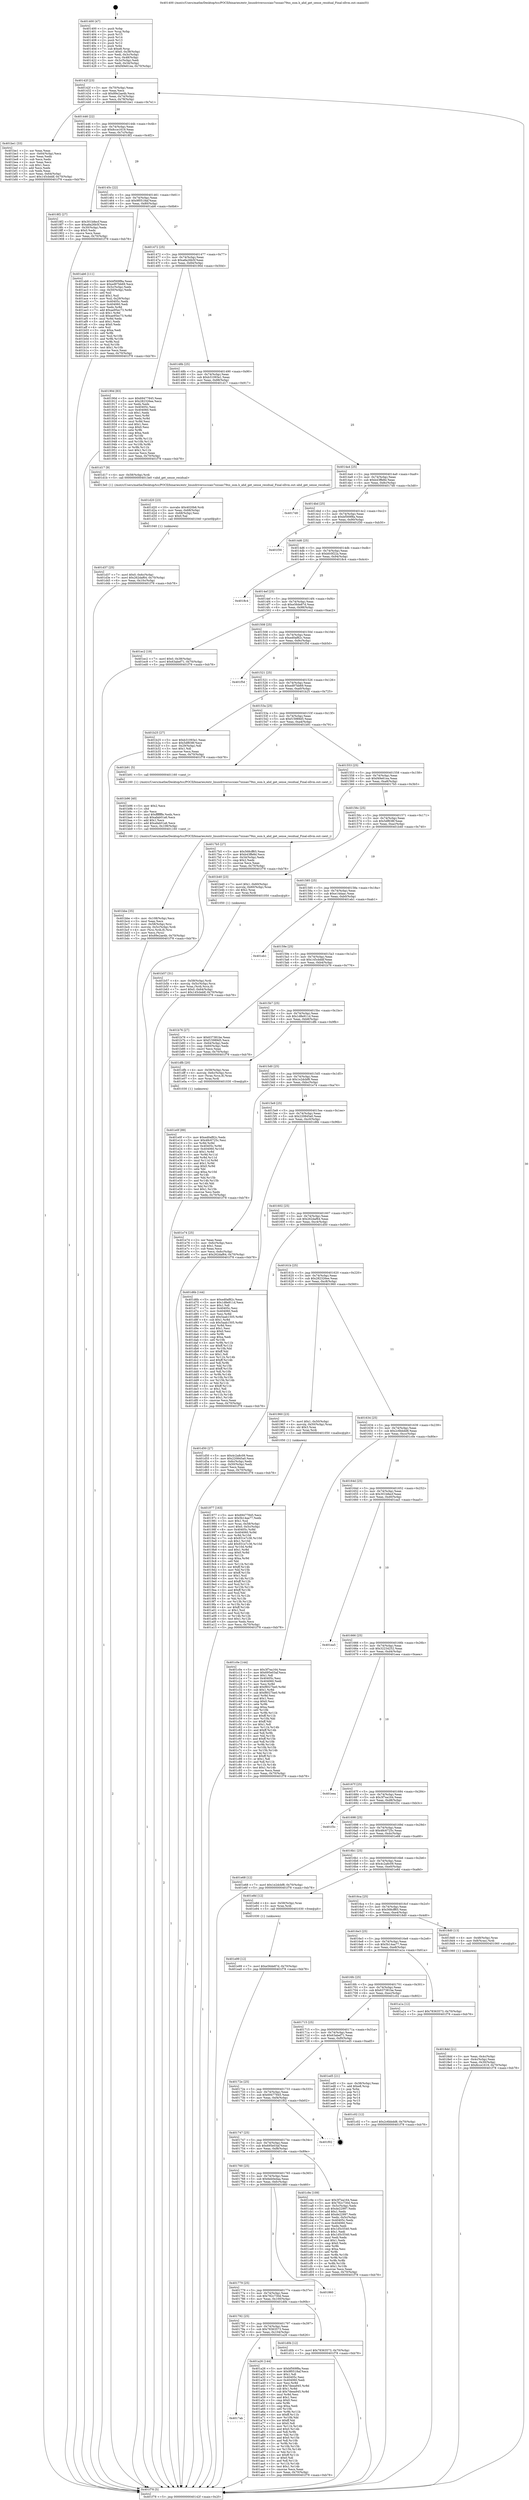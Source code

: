 digraph "0x401400" {
  label = "0x401400 (/mnt/c/Users/mathe/Desktop/tcc/POCII/binaries/extr_linuxdriversscsiaic7xxxaic79xx_osm.h_ahd_get_sense_residual_Final-ollvm.out::main(0))"
  labelloc = "t"
  node[shape=record]

  Entry [label="",width=0.3,height=0.3,shape=circle,fillcolor=black,style=filled]
  "0x40142f" [label="{
     0x40142f [23]\l
     | [instrs]\l
     &nbsp;&nbsp;0x40142f \<+3\>: mov -0x70(%rbp),%eax\l
     &nbsp;&nbsp;0x401432 \<+2\>: mov %eax,%ecx\l
     &nbsp;&nbsp;0x401434 \<+6\>: sub $0x89e2ae4b,%ecx\l
     &nbsp;&nbsp;0x40143a \<+3\>: mov %eax,-0x74(%rbp)\l
     &nbsp;&nbsp;0x40143d \<+3\>: mov %ecx,-0x78(%rbp)\l
     &nbsp;&nbsp;0x401440 \<+6\>: je 0000000000401be1 \<main+0x7e1\>\l
  }"]
  "0x401be1" [label="{
     0x401be1 [33]\l
     | [instrs]\l
     &nbsp;&nbsp;0x401be1 \<+2\>: xor %eax,%eax\l
     &nbsp;&nbsp;0x401be3 \<+3\>: mov -0x64(%rbp),%ecx\l
     &nbsp;&nbsp;0x401be6 \<+2\>: mov %eax,%edx\l
     &nbsp;&nbsp;0x401be8 \<+2\>: sub %ecx,%edx\l
     &nbsp;&nbsp;0x401bea \<+2\>: mov %eax,%ecx\l
     &nbsp;&nbsp;0x401bec \<+3\>: sub $0x1,%ecx\l
     &nbsp;&nbsp;0x401bef \<+2\>: add %ecx,%edx\l
     &nbsp;&nbsp;0x401bf1 \<+2\>: sub %edx,%eax\l
     &nbsp;&nbsp;0x401bf3 \<+3\>: mov %eax,-0x64(%rbp)\l
     &nbsp;&nbsp;0x401bf6 \<+7\>: movl $0x145cbddf,-0x70(%rbp)\l
     &nbsp;&nbsp;0x401bfd \<+5\>: jmp 0000000000401f78 \<main+0xb78\>\l
  }"]
  "0x401446" [label="{
     0x401446 [22]\l
     | [instrs]\l
     &nbsp;&nbsp;0x401446 \<+5\>: jmp 000000000040144b \<main+0x4b\>\l
     &nbsp;&nbsp;0x40144b \<+3\>: mov -0x74(%rbp),%eax\l
     &nbsp;&nbsp;0x40144e \<+5\>: sub $0x8cce1619,%eax\l
     &nbsp;&nbsp;0x401453 \<+3\>: mov %eax,-0x7c(%rbp)\l
     &nbsp;&nbsp;0x401456 \<+6\>: je 00000000004018f2 \<main+0x4f2\>\l
  }"]
  Exit [label="",width=0.3,height=0.3,shape=circle,fillcolor=black,style=filled,peripheries=2]
  "0x4018f2" [label="{
     0x4018f2 [27]\l
     | [instrs]\l
     &nbsp;&nbsp;0x4018f2 \<+5\>: mov $0x301b8ecf,%eax\l
     &nbsp;&nbsp;0x4018f7 \<+5\>: mov $0xa8a26b5f,%ecx\l
     &nbsp;&nbsp;0x4018fc \<+3\>: mov -0x30(%rbp),%edx\l
     &nbsp;&nbsp;0x4018ff \<+3\>: cmp $0x0,%edx\l
     &nbsp;&nbsp;0x401902 \<+3\>: cmove %ecx,%eax\l
     &nbsp;&nbsp;0x401905 \<+3\>: mov %eax,-0x70(%rbp)\l
     &nbsp;&nbsp;0x401908 \<+5\>: jmp 0000000000401f78 \<main+0xb78\>\l
  }"]
  "0x40145c" [label="{
     0x40145c [22]\l
     | [instrs]\l
     &nbsp;&nbsp;0x40145c \<+5\>: jmp 0000000000401461 \<main+0x61\>\l
     &nbsp;&nbsp;0x401461 \<+3\>: mov -0x74(%rbp),%eax\l
     &nbsp;&nbsp;0x401464 \<+5\>: sub $0x9f0518af,%eax\l
     &nbsp;&nbsp;0x401469 \<+3\>: mov %eax,-0x80(%rbp)\l
     &nbsp;&nbsp;0x40146c \<+6\>: je 0000000000401ab6 \<main+0x6b6\>\l
  }"]
  "0x401e99" [label="{
     0x401e99 [12]\l
     | [instrs]\l
     &nbsp;&nbsp;0x401e99 \<+7\>: movl $0xe56de87d,-0x70(%rbp)\l
     &nbsp;&nbsp;0x401ea0 \<+5\>: jmp 0000000000401f78 \<main+0xb78\>\l
  }"]
  "0x401ab6" [label="{
     0x401ab6 [111]\l
     | [instrs]\l
     &nbsp;&nbsp;0x401ab6 \<+5\>: mov $0xbf569f8a,%eax\l
     &nbsp;&nbsp;0x401abb \<+5\>: mov $0xed97bb69,%ecx\l
     &nbsp;&nbsp;0x401ac0 \<+3\>: mov -0x5c(%rbp),%edx\l
     &nbsp;&nbsp;0x401ac3 \<+3\>: cmp -0x50(%rbp),%edx\l
     &nbsp;&nbsp;0x401ac6 \<+4\>: setl %sil\l
     &nbsp;&nbsp;0x401aca \<+4\>: and $0x1,%sil\l
     &nbsp;&nbsp;0x401ace \<+4\>: mov %sil,-0x29(%rbp)\l
     &nbsp;&nbsp;0x401ad2 \<+7\>: mov 0x40405c,%edx\l
     &nbsp;&nbsp;0x401ad9 \<+7\>: mov 0x404060,%edi\l
     &nbsp;&nbsp;0x401ae0 \<+3\>: mov %edx,%r8d\l
     &nbsp;&nbsp;0x401ae3 \<+7\>: add $0xae95ec73,%r8d\l
     &nbsp;&nbsp;0x401aea \<+4\>: sub $0x1,%r8d\l
     &nbsp;&nbsp;0x401aee \<+7\>: sub $0xae95ec73,%r8d\l
     &nbsp;&nbsp;0x401af5 \<+4\>: imul %r8d,%edx\l
     &nbsp;&nbsp;0x401af9 \<+3\>: and $0x1,%edx\l
     &nbsp;&nbsp;0x401afc \<+3\>: cmp $0x0,%edx\l
     &nbsp;&nbsp;0x401aff \<+4\>: sete %sil\l
     &nbsp;&nbsp;0x401b03 \<+3\>: cmp $0xa,%edi\l
     &nbsp;&nbsp;0x401b06 \<+4\>: setl %r9b\l
     &nbsp;&nbsp;0x401b0a \<+3\>: mov %sil,%r10b\l
     &nbsp;&nbsp;0x401b0d \<+3\>: and %r9b,%r10b\l
     &nbsp;&nbsp;0x401b10 \<+3\>: xor %r9b,%sil\l
     &nbsp;&nbsp;0x401b13 \<+3\>: or %sil,%r10b\l
     &nbsp;&nbsp;0x401b16 \<+4\>: test $0x1,%r10b\l
     &nbsp;&nbsp;0x401b1a \<+3\>: cmovne %ecx,%eax\l
     &nbsp;&nbsp;0x401b1d \<+3\>: mov %eax,-0x70(%rbp)\l
     &nbsp;&nbsp;0x401b20 \<+5\>: jmp 0000000000401f78 \<main+0xb78\>\l
  }"]
  "0x401472" [label="{
     0x401472 [25]\l
     | [instrs]\l
     &nbsp;&nbsp;0x401472 \<+5\>: jmp 0000000000401477 \<main+0x77\>\l
     &nbsp;&nbsp;0x401477 \<+3\>: mov -0x74(%rbp),%eax\l
     &nbsp;&nbsp;0x40147a \<+5\>: sub $0xa8a26b5f,%eax\l
     &nbsp;&nbsp;0x40147f \<+6\>: mov %eax,-0x84(%rbp)\l
     &nbsp;&nbsp;0x401485 \<+6\>: je 000000000040190d \<main+0x50d\>\l
  }"]
  "0x401e0f" [label="{
     0x401e0f [89]\l
     | [instrs]\l
     &nbsp;&nbsp;0x401e0f \<+5\>: mov $0xed0af82c,%edx\l
     &nbsp;&nbsp;0x401e14 \<+5\>: mov $0x48c6725c,%esi\l
     &nbsp;&nbsp;0x401e19 \<+3\>: xor %r8d,%r8d\l
     &nbsp;&nbsp;0x401e1c \<+8\>: mov 0x40405c,%r9d\l
     &nbsp;&nbsp;0x401e24 \<+8\>: mov 0x404060,%r10d\l
     &nbsp;&nbsp;0x401e2c \<+4\>: sub $0x1,%r8d\l
     &nbsp;&nbsp;0x401e30 \<+3\>: mov %r9d,%r11d\l
     &nbsp;&nbsp;0x401e33 \<+3\>: add %r8d,%r11d\l
     &nbsp;&nbsp;0x401e36 \<+4\>: imul %r11d,%r9d\l
     &nbsp;&nbsp;0x401e3a \<+4\>: and $0x1,%r9d\l
     &nbsp;&nbsp;0x401e3e \<+4\>: cmp $0x0,%r9d\l
     &nbsp;&nbsp;0x401e42 \<+3\>: sete %bl\l
     &nbsp;&nbsp;0x401e45 \<+4\>: cmp $0xa,%r10d\l
     &nbsp;&nbsp;0x401e49 \<+4\>: setl %r14b\l
     &nbsp;&nbsp;0x401e4d \<+3\>: mov %bl,%r15b\l
     &nbsp;&nbsp;0x401e50 \<+3\>: and %r14b,%r15b\l
     &nbsp;&nbsp;0x401e53 \<+3\>: xor %r14b,%bl\l
     &nbsp;&nbsp;0x401e56 \<+3\>: or %bl,%r15b\l
     &nbsp;&nbsp;0x401e59 \<+4\>: test $0x1,%r15b\l
     &nbsp;&nbsp;0x401e5d \<+3\>: cmovne %esi,%edx\l
     &nbsp;&nbsp;0x401e60 \<+3\>: mov %edx,-0x70(%rbp)\l
     &nbsp;&nbsp;0x401e63 \<+5\>: jmp 0000000000401f78 \<main+0xb78\>\l
  }"]
  "0x40190d" [label="{
     0x40190d [83]\l
     | [instrs]\l
     &nbsp;&nbsp;0x40190d \<+5\>: mov $0x69477845,%eax\l
     &nbsp;&nbsp;0x401912 \<+5\>: mov $0x282326ee,%ecx\l
     &nbsp;&nbsp;0x401917 \<+2\>: xor %edx,%edx\l
     &nbsp;&nbsp;0x401919 \<+7\>: mov 0x40405c,%esi\l
     &nbsp;&nbsp;0x401920 \<+7\>: mov 0x404060,%edi\l
     &nbsp;&nbsp;0x401927 \<+3\>: sub $0x1,%edx\l
     &nbsp;&nbsp;0x40192a \<+3\>: mov %esi,%r8d\l
     &nbsp;&nbsp;0x40192d \<+3\>: add %edx,%r8d\l
     &nbsp;&nbsp;0x401930 \<+4\>: imul %r8d,%esi\l
     &nbsp;&nbsp;0x401934 \<+3\>: and $0x1,%esi\l
     &nbsp;&nbsp;0x401937 \<+3\>: cmp $0x0,%esi\l
     &nbsp;&nbsp;0x40193a \<+4\>: sete %r9b\l
     &nbsp;&nbsp;0x40193e \<+3\>: cmp $0xa,%edi\l
     &nbsp;&nbsp;0x401941 \<+4\>: setl %r10b\l
     &nbsp;&nbsp;0x401945 \<+3\>: mov %r9b,%r11b\l
     &nbsp;&nbsp;0x401948 \<+3\>: and %r10b,%r11b\l
     &nbsp;&nbsp;0x40194b \<+3\>: xor %r10b,%r9b\l
     &nbsp;&nbsp;0x40194e \<+3\>: or %r9b,%r11b\l
     &nbsp;&nbsp;0x401951 \<+4\>: test $0x1,%r11b\l
     &nbsp;&nbsp;0x401955 \<+3\>: cmovne %ecx,%eax\l
     &nbsp;&nbsp;0x401958 \<+3\>: mov %eax,-0x70(%rbp)\l
     &nbsp;&nbsp;0x40195b \<+5\>: jmp 0000000000401f78 \<main+0xb78\>\l
  }"]
  "0x40148b" [label="{
     0x40148b [25]\l
     | [instrs]\l
     &nbsp;&nbsp;0x40148b \<+5\>: jmp 0000000000401490 \<main+0x90\>\l
     &nbsp;&nbsp;0x401490 \<+3\>: mov -0x74(%rbp),%eax\l
     &nbsp;&nbsp;0x401493 \<+5\>: sub $0xb31093e1,%eax\l
     &nbsp;&nbsp;0x401498 \<+6\>: mov %eax,-0x88(%rbp)\l
     &nbsp;&nbsp;0x40149e \<+6\>: je 0000000000401d17 \<main+0x917\>\l
  }"]
  "0x401d37" [label="{
     0x401d37 [25]\l
     | [instrs]\l
     &nbsp;&nbsp;0x401d37 \<+7\>: movl $0x0,-0x6c(%rbp)\l
     &nbsp;&nbsp;0x401d3e \<+7\>: movl $0x262daf64,-0x70(%rbp)\l
     &nbsp;&nbsp;0x401d45 \<+6\>: mov %eax,-0x10c(%rbp)\l
     &nbsp;&nbsp;0x401d4b \<+5\>: jmp 0000000000401f78 \<main+0xb78\>\l
  }"]
  "0x401d17" [label="{
     0x401d17 [9]\l
     | [instrs]\l
     &nbsp;&nbsp;0x401d17 \<+4\>: mov -0x58(%rbp),%rdi\l
     &nbsp;&nbsp;0x401d1b \<+5\>: call 00000000004013e0 \<ahd_get_sense_residual\>\l
     | [calls]\l
     &nbsp;&nbsp;0x4013e0 \{1\} (/mnt/c/Users/mathe/Desktop/tcc/POCII/binaries/extr_linuxdriversscsiaic7xxxaic79xx_osm.h_ahd_get_sense_residual_Final-ollvm.out::ahd_get_sense_residual)\l
  }"]
  "0x4014a4" [label="{
     0x4014a4 [25]\l
     | [instrs]\l
     &nbsp;&nbsp;0x4014a4 \<+5\>: jmp 00000000004014a9 \<main+0xa9\>\l
     &nbsp;&nbsp;0x4014a9 \<+3\>: mov -0x74(%rbp),%eax\l
     &nbsp;&nbsp;0x4014ac \<+5\>: sub $0xb43ffe8d,%eax\l
     &nbsp;&nbsp;0x4014b1 \<+6\>: mov %eax,-0x8c(%rbp)\l
     &nbsp;&nbsp;0x4014b7 \<+6\>: je 00000000004017d0 \<main+0x3d0\>\l
  }"]
  "0x401d20" [label="{
     0x401d20 [23]\l
     | [instrs]\l
     &nbsp;&nbsp;0x401d20 \<+10\>: movabs $0x4020b6,%rdi\l
     &nbsp;&nbsp;0x401d2a \<+3\>: mov %eax,-0x68(%rbp)\l
     &nbsp;&nbsp;0x401d2d \<+3\>: mov -0x68(%rbp),%esi\l
     &nbsp;&nbsp;0x401d30 \<+2\>: mov $0x0,%al\l
     &nbsp;&nbsp;0x401d32 \<+5\>: call 0000000000401040 \<printf@plt\>\l
     | [calls]\l
     &nbsp;&nbsp;0x401040 \{1\} (unknown)\l
  }"]
  "0x4017d0" [label="{
     0x4017d0\l
  }", style=dashed]
  "0x4014bd" [label="{
     0x4014bd [25]\l
     | [instrs]\l
     &nbsp;&nbsp;0x4014bd \<+5\>: jmp 00000000004014c2 \<main+0xc2\>\l
     &nbsp;&nbsp;0x4014c2 \<+3\>: mov -0x74(%rbp),%eax\l
     &nbsp;&nbsp;0x4014c5 \<+5\>: sub $0xbf569f8a,%eax\l
     &nbsp;&nbsp;0x4014ca \<+6\>: mov %eax,-0x90(%rbp)\l
     &nbsp;&nbsp;0x4014d0 \<+6\>: je 0000000000401f30 \<main+0xb30\>\l
  }"]
  "0x401bbe" [label="{
     0x401bbe [35]\l
     | [instrs]\l
     &nbsp;&nbsp;0x401bbe \<+6\>: mov -0x108(%rbp),%ecx\l
     &nbsp;&nbsp;0x401bc4 \<+3\>: imul %eax,%ecx\l
     &nbsp;&nbsp;0x401bc7 \<+4\>: mov -0x58(%rbp),%rsi\l
     &nbsp;&nbsp;0x401bcb \<+4\>: movslq -0x5c(%rbp),%rdi\l
     &nbsp;&nbsp;0x401bcf \<+4\>: mov (%rsi,%rdi,8),%rsi\l
     &nbsp;&nbsp;0x401bd3 \<+2\>: mov %ecx,(%rsi)\l
     &nbsp;&nbsp;0x401bd5 \<+7\>: movl $0x89e2ae4b,-0x70(%rbp)\l
     &nbsp;&nbsp;0x401bdc \<+5\>: jmp 0000000000401f78 \<main+0xb78\>\l
  }"]
  "0x401f30" [label="{
     0x401f30\l
  }", style=dashed]
  "0x4014d6" [label="{
     0x4014d6 [25]\l
     | [instrs]\l
     &nbsp;&nbsp;0x4014d6 \<+5\>: jmp 00000000004014db \<main+0xdb\>\l
     &nbsp;&nbsp;0x4014db \<+3\>: mov -0x74(%rbp),%eax\l
     &nbsp;&nbsp;0x4014de \<+5\>: sub $0xbfc0f22a,%eax\l
     &nbsp;&nbsp;0x4014e3 \<+6\>: mov %eax,-0x94(%rbp)\l
     &nbsp;&nbsp;0x4014e9 \<+6\>: je 00000000004018c4 \<main+0x4c4\>\l
  }"]
  "0x401b96" [label="{
     0x401b96 [40]\l
     | [instrs]\l
     &nbsp;&nbsp;0x401b96 \<+5\>: mov $0x2,%ecx\l
     &nbsp;&nbsp;0x401b9b \<+1\>: cltd\l
     &nbsp;&nbsp;0x401b9c \<+2\>: idiv %ecx\l
     &nbsp;&nbsp;0x401b9e \<+6\>: imul $0xfffffffe,%edx,%ecx\l
     &nbsp;&nbsp;0x401ba4 \<+6\>: sub $0xafab01a6,%ecx\l
     &nbsp;&nbsp;0x401baa \<+3\>: add $0x1,%ecx\l
     &nbsp;&nbsp;0x401bad \<+6\>: add $0xafab01a6,%ecx\l
     &nbsp;&nbsp;0x401bb3 \<+6\>: mov %ecx,-0x108(%rbp)\l
     &nbsp;&nbsp;0x401bb9 \<+5\>: call 0000000000401160 \<next_i\>\l
     | [calls]\l
     &nbsp;&nbsp;0x401160 \{1\} (/mnt/c/Users/mathe/Desktop/tcc/POCII/binaries/extr_linuxdriversscsiaic7xxxaic79xx_osm.h_ahd_get_sense_residual_Final-ollvm.out::next_i)\l
  }"]
  "0x4018c4" [label="{
     0x4018c4\l
  }", style=dashed]
  "0x4014ef" [label="{
     0x4014ef [25]\l
     | [instrs]\l
     &nbsp;&nbsp;0x4014ef \<+5\>: jmp 00000000004014f4 \<main+0xf4\>\l
     &nbsp;&nbsp;0x4014f4 \<+3\>: mov -0x74(%rbp),%eax\l
     &nbsp;&nbsp;0x4014f7 \<+5\>: sub $0xe56de87d,%eax\l
     &nbsp;&nbsp;0x4014fc \<+6\>: mov %eax,-0x98(%rbp)\l
     &nbsp;&nbsp;0x401502 \<+6\>: je 0000000000401ec2 \<main+0xac2\>\l
  }"]
  "0x401b57" [label="{
     0x401b57 [31]\l
     | [instrs]\l
     &nbsp;&nbsp;0x401b57 \<+4\>: mov -0x58(%rbp),%rdi\l
     &nbsp;&nbsp;0x401b5b \<+4\>: movslq -0x5c(%rbp),%rcx\l
     &nbsp;&nbsp;0x401b5f \<+4\>: mov %rax,(%rdi,%rcx,8)\l
     &nbsp;&nbsp;0x401b63 \<+7\>: movl $0x0,-0x64(%rbp)\l
     &nbsp;&nbsp;0x401b6a \<+7\>: movl $0x145cbddf,-0x70(%rbp)\l
     &nbsp;&nbsp;0x401b71 \<+5\>: jmp 0000000000401f78 \<main+0xb78\>\l
  }"]
  "0x401ec2" [label="{
     0x401ec2 [19]\l
     | [instrs]\l
     &nbsp;&nbsp;0x401ec2 \<+7\>: movl $0x0,-0x38(%rbp)\l
     &nbsp;&nbsp;0x401ec9 \<+7\>: movl $0x63abef71,-0x70(%rbp)\l
     &nbsp;&nbsp;0x401ed0 \<+5\>: jmp 0000000000401f78 \<main+0xb78\>\l
  }"]
  "0x401508" [label="{
     0x401508 [25]\l
     | [instrs]\l
     &nbsp;&nbsp;0x401508 \<+5\>: jmp 000000000040150d \<main+0x10d\>\l
     &nbsp;&nbsp;0x40150d \<+3\>: mov -0x74(%rbp),%eax\l
     &nbsp;&nbsp;0x401510 \<+5\>: sub $0xed0af82c,%eax\l
     &nbsp;&nbsp;0x401515 \<+6\>: mov %eax,-0x9c(%rbp)\l
     &nbsp;&nbsp;0x40151b \<+6\>: je 0000000000401f5d \<main+0xb5d\>\l
  }"]
  "0x4017ab" [label="{
     0x4017ab\l
  }", style=dashed]
  "0x401f5d" [label="{
     0x401f5d\l
  }", style=dashed]
  "0x401521" [label="{
     0x401521 [25]\l
     | [instrs]\l
     &nbsp;&nbsp;0x401521 \<+5\>: jmp 0000000000401526 \<main+0x126\>\l
     &nbsp;&nbsp;0x401526 \<+3\>: mov -0x74(%rbp),%eax\l
     &nbsp;&nbsp;0x401529 \<+5\>: sub $0xed97bb69,%eax\l
     &nbsp;&nbsp;0x40152e \<+6\>: mov %eax,-0xa0(%rbp)\l
     &nbsp;&nbsp;0x401534 \<+6\>: je 0000000000401b25 \<main+0x725\>\l
  }"]
  "0x401a26" [label="{
     0x401a26 [144]\l
     | [instrs]\l
     &nbsp;&nbsp;0x401a26 \<+5\>: mov $0xbf569f8a,%eax\l
     &nbsp;&nbsp;0x401a2b \<+5\>: mov $0x9f0518af,%ecx\l
     &nbsp;&nbsp;0x401a30 \<+2\>: mov $0x1,%dl\l
     &nbsp;&nbsp;0x401a32 \<+7\>: mov 0x40405c,%esi\l
     &nbsp;&nbsp;0x401a39 \<+7\>: mov 0x404060,%edi\l
     &nbsp;&nbsp;0x401a40 \<+3\>: mov %esi,%r8d\l
     &nbsp;&nbsp;0x401a43 \<+7\>: add $0x7deea945,%r8d\l
     &nbsp;&nbsp;0x401a4a \<+4\>: sub $0x1,%r8d\l
     &nbsp;&nbsp;0x401a4e \<+7\>: sub $0x7deea945,%r8d\l
     &nbsp;&nbsp;0x401a55 \<+4\>: imul %r8d,%esi\l
     &nbsp;&nbsp;0x401a59 \<+3\>: and $0x1,%esi\l
     &nbsp;&nbsp;0x401a5c \<+3\>: cmp $0x0,%esi\l
     &nbsp;&nbsp;0x401a5f \<+4\>: sete %r9b\l
     &nbsp;&nbsp;0x401a63 \<+3\>: cmp $0xa,%edi\l
     &nbsp;&nbsp;0x401a66 \<+4\>: setl %r10b\l
     &nbsp;&nbsp;0x401a6a \<+3\>: mov %r9b,%r11b\l
     &nbsp;&nbsp;0x401a6d \<+4\>: xor $0xff,%r11b\l
     &nbsp;&nbsp;0x401a71 \<+3\>: mov %r10b,%bl\l
     &nbsp;&nbsp;0x401a74 \<+3\>: xor $0xff,%bl\l
     &nbsp;&nbsp;0x401a77 \<+3\>: xor $0x0,%dl\l
     &nbsp;&nbsp;0x401a7a \<+3\>: mov %r11b,%r14b\l
     &nbsp;&nbsp;0x401a7d \<+4\>: and $0x0,%r14b\l
     &nbsp;&nbsp;0x401a81 \<+3\>: and %dl,%r9b\l
     &nbsp;&nbsp;0x401a84 \<+3\>: mov %bl,%r15b\l
     &nbsp;&nbsp;0x401a87 \<+4\>: and $0x0,%r15b\l
     &nbsp;&nbsp;0x401a8b \<+3\>: and %dl,%r10b\l
     &nbsp;&nbsp;0x401a8e \<+3\>: or %r9b,%r14b\l
     &nbsp;&nbsp;0x401a91 \<+3\>: or %r10b,%r15b\l
     &nbsp;&nbsp;0x401a94 \<+3\>: xor %r15b,%r14b\l
     &nbsp;&nbsp;0x401a97 \<+3\>: or %bl,%r11b\l
     &nbsp;&nbsp;0x401a9a \<+4\>: xor $0xff,%r11b\l
     &nbsp;&nbsp;0x401a9e \<+3\>: or $0x0,%dl\l
     &nbsp;&nbsp;0x401aa1 \<+3\>: and %dl,%r11b\l
     &nbsp;&nbsp;0x401aa4 \<+3\>: or %r11b,%r14b\l
     &nbsp;&nbsp;0x401aa7 \<+4\>: test $0x1,%r14b\l
     &nbsp;&nbsp;0x401aab \<+3\>: cmovne %ecx,%eax\l
     &nbsp;&nbsp;0x401aae \<+3\>: mov %eax,-0x70(%rbp)\l
     &nbsp;&nbsp;0x401ab1 \<+5\>: jmp 0000000000401f78 \<main+0xb78\>\l
  }"]
  "0x401b25" [label="{
     0x401b25 [27]\l
     | [instrs]\l
     &nbsp;&nbsp;0x401b25 \<+5\>: mov $0xb31093e1,%eax\l
     &nbsp;&nbsp;0x401b2a \<+5\>: mov $0x5df838f,%ecx\l
     &nbsp;&nbsp;0x401b2f \<+3\>: mov -0x29(%rbp),%dl\l
     &nbsp;&nbsp;0x401b32 \<+3\>: test $0x1,%dl\l
     &nbsp;&nbsp;0x401b35 \<+3\>: cmovne %ecx,%eax\l
     &nbsp;&nbsp;0x401b38 \<+3\>: mov %eax,-0x70(%rbp)\l
     &nbsp;&nbsp;0x401b3b \<+5\>: jmp 0000000000401f78 \<main+0xb78\>\l
  }"]
  "0x40153a" [label="{
     0x40153a [25]\l
     | [instrs]\l
     &nbsp;&nbsp;0x40153a \<+5\>: jmp 000000000040153f \<main+0x13f\>\l
     &nbsp;&nbsp;0x40153f \<+3\>: mov -0x74(%rbp),%eax\l
     &nbsp;&nbsp;0x401542 \<+5\>: sub $0xf15989d5,%eax\l
     &nbsp;&nbsp;0x401547 \<+6\>: mov %eax,-0xa4(%rbp)\l
     &nbsp;&nbsp;0x40154d \<+6\>: je 0000000000401b91 \<main+0x791\>\l
  }"]
  "0x401792" [label="{
     0x401792 [25]\l
     | [instrs]\l
     &nbsp;&nbsp;0x401792 \<+5\>: jmp 0000000000401797 \<main+0x397\>\l
     &nbsp;&nbsp;0x401797 \<+3\>: mov -0x74(%rbp),%eax\l
     &nbsp;&nbsp;0x40179a \<+5\>: sub $0x78363573,%eax\l
     &nbsp;&nbsp;0x40179f \<+6\>: mov %eax,-0x104(%rbp)\l
     &nbsp;&nbsp;0x4017a5 \<+6\>: je 0000000000401a26 \<main+0x626\>\l
  }"]
  "0x401b91" [label="{
     0x401b91 [5]\l
     | [instrs]\l
     &nbsp;&nbsp;0x401b91 \<+5\>: call 0000000000401160 \<next_i\>\l
     | [calls]\l
     &nbsp;&nbsp;0x401160 \{1\} (/mnt/c/Users/mathe/Desktop/tcc/POCII/binaries/extr_linuxdriversscsiaic7xxxaic79xx_osm.h_ahd_get_sense_residual_Final-ollvm.out::next_i)\l
  }"]
  "0x401553" [label="{
     0x401553 [25]\l
     | [instrs]\l
     &nbsp;&nbsp;0x401553 \<+5\>: jmp 0000000000401558 \<main+0x158\>\l
     &nbsp;&nbsp;0x401558 \<+3\>: mov -0x74(%rbp),%eax\l
     &nbsp;&nbsp;0x40155b \<+5\>: sub $0xf49e61ea,%eax\l
     &nbsp;&nbsp;0x401560 \<+6\>: mov %eax,-0xa8(%rbp)\l
     &nbsp;&nbsp;0x401566 \<+6\>: je 00000000004017b5 \<main+0x3b5\>\l
  }"]
  "0x401d0b" [label="{
     0x401d0b [12]\l
     | [instrs]\l
     &nbsp;&nbsp;0x401d0b \<+7\>: movl $0x78363573,-0x70(%rbp)\l
     &nbsp;&nbsp;0x401d12 \<+5\>: jmp 0000000000401f78 \<main+0xb78\>\l
  }"]
  "0x4017b5" [label="{
     0x4017b5 [27]\l
     | [instrs]\l
     &nbsp;&nbsp;0x4017b5 \<+5\>: mov $0x568cff65,%eax\l
     &nbsp;&nbsp;0x4017ba \<+5\>: mov $0xb43ffe8d,%ecx\l
     &nbsp;&nbsp;0x4017bf \<+3\>: mov -0x34(%rbp),%edx\l
     &nbsp;&nbsp;0x4017c2 \<+3\>: cmp $0x2,%edx\l
     &nbsp;&nbsp;0x4017c5 \<+3\>: cmovne %ecx,%eax\l
     &nbsp;&nbsp;0x4017c8 \<+3\>: mov %eax,-0x70(%rbp)\l
     &nbsp;&nbsp;0x4017cb \<+5\>: jmp 0000000000401f78 \<main+0xb78\>\l
  }"]
  "0x40156c" [label="{
     0x40156c [25]\l
     | [instrs]\l
     &nbsp;&nbsp;0x40156c \<+5\>: jmp 0000000000401571 \<main+0x171\>\l
     &nbsp;&nbsp;0x401571 \<+3\>: mov -0x74(%rbp),%eax\l
     &nbsp;&nbsp;0x401574 \<+5\>: sub $0x5df838f,%eax\l
     &nbsp;&nbsp;0x401579 \<+6\>: mov %eax,-0xac(%rbp)\l
     &nbsp;&nbsp;0x40157f \<+6\>: je 0000000000401b40 \<main+0x740\>\l
  }"]
  "0x401f78" [label="{
     0x401f78 [5]\l
     | [instrs]\l
     &nbsp;&nbsp;0x401f78 \<+5\>: jmp 000000000040142f \<main+0x2f\>\l
  }"]
  "0x401400" [label="{
     0x401400 [47]\l
     | [instrs]\l
     &nbsp;&nbsp;0x401400 \<+1\>: push %rbp\l
     &nbsp;&nbsp;0x401401 \<+3\>: mov %rsp,%rbp\l
     &nbsp;&nbsp;0x401404 \<+2\>: push %r15\l
     &nbsp;&nbsp;0x401406 \<+2\>: push %r14\l
     &nbsp;&nbsp;0x401408 \<+2\>: push %r13\l
     &nbsp;&nbsp;0x40140a \<+2\>: push %r12\l
     &nbsp;&nbsp;0x40140c \<+1\>: push %rbx\l
     &nbsp;&nbsp;0x40140d \<+7\>: sub $0xe8,%rsp\l
     &nbsp;&nbsp;0x401414 \<+7\>: movl $0x0,-0x38(%rbp)\l
     &nbsp;&nbsp;0x40141b \<+3\>: mov %edi,-0x3c(%rbp)\l
     &nbsp;&nbsp;0x40141e \<+4\>: mov %rsi,-0x48(%rbp)\l
     &nbsp;&nbsp;0x401422 \<+3\>: mov -0x3c(%rbp),%edi\l
     &nbsp;&nbsp;0x401425 \<+3\>: mov %edi,-0x34(%rbp)\l
     &nbsp;&nbsp;0x401428 \<+7\>: movl $0xf49e61ea,-0x70(%rbp)\l
  }"]
  "0x401779" [label="{
     0x401779 [25]\l
     | [instrs]\l
     &nbsp;&nbsp;0x401779 \<+5\>: jmp 000000000040177e \<main+0x37e\>\l
     &nbsp;&nbsp;0x40177e \<+3\>: mov -0x74(%rbp),%eax\l
     &nbsp;&nbsp;0x401781 \<+5\>: sub $0x782c730d,%eax\l
     &nbsp;&nbsp;0x401786 \<+6\>: mov %eax,-0x100(%rbp)\l
     &nbsp;&nbsp;0x40178c \<+6\>: je 0000000000401d0b \<main+0x90b\>\l
  }"]
  "0x401b40" [label="{
     0x401b40 [23]\l
     | [instrs]\l
     &nbsp;&nbsp;0x401b40 \<+7\>: movl $0x1,-0x60(%rbp)\l
     &nbsp;&nbsp;0x401b47 \<+4\>: movslq -0x60(%rbp),%rax\l
     &nbsp;&nbsp;0x401b4b \<+4\>: shl $0x2,%rax\l
     &nbsp;&nbsp;0x401b4f \<+3\>: mov %rax,%rdi\l
     &nbsp;&nbsp;0x401b52 \<+5\>: call 0000000000401050 \<malloc@plt\>\l
     | [calls]\l
     &nbsp;&nbsp;0x401050 \{1\} (unknown)\l
  }"]
  "0x401585" [label="{
     0x401585 [25]\l
     | [instrs]\l
     &nbsp;&nbsp;0x401585 \<+5\>: jmp 000000000040158a \<main+0x18a\>\l
     &nbsp;&nbsp;0x40158a \<+3\>: mov -0x74(%rbp),%eax\l
     &nbsp;&nbsp;0x40158d \<+5\>: sub $0xe14daac,%eax\l
     &nbsp;&nbsp;0x401592 \<+6\>: mov %eax,-0xb0(%rbp)\l
     &nbsp;&nbsp;0x401598 \<+6\>: je 0000000000401eb1 \<main+0xab1\>\l
  }"]
  "0x401860" [label="{
     0x401860\l
  }", style=dashed]
  "0x401eb1" [label="{
     0x401eb1\l
  }", style=dashed]
  "0x40159e" [label="{
     0x40159e [25]\l
     | [instrs]\l
     &nbsp;&nbsp;0x40159e \<+5\>: jmp 00000000004015a3 \<main+0x1a3\>\l
     &nbsp;&nbsp;0x4015a3 \<+3\>: mov -0x74(%rbp),%eax\l
     &nbsp;&nbsp;0x4015a6 \<+5\>: sub $0x145cbddf,%eax\l
     &nbsp;&nbsp;0x4015ab \<+6\>: mov %eax,-0xb4(%rbp)\l
     &nbsp;&nbsp;0x4015b1 \<+6\>: je 0000000000401b76 \<main+0x776\>\l
  }"]
  "0x401760" [label="{
     0x401760 [25]\l
     | [instrs]\l
     &nbsp;&nbsp;0x401760 \<+5\>: jmp 0000000000401765 \<main+0x365\>\l
     &nbsp;&nbsp;0x401765 \<+3\>: mov -0x74(%rbp),%eax\l
     &nbsp;&nbsp;0x401768 \<+5\>: sub $0x6eb0edaa,%eax\l
     &nbsp;&nbsp;0x40176d \<+6\>: mov %eax,-0xfc(%rbp)\l
     &nbsp;&nbsp;0x401773 \<+6\>: je 0000000000401860 \<main+0x460\>\l
  }"]
  "0x401b76" [label="{
     0x401b76 [27]\l
     | [instrs]\l
     &nbsp;&nbsp;0x401b76 \<+5\>: mov $0x637381be,%eax\l
     &nbsp;&nbsp;0x401b7b \<+5\>: mov $0xf15989d5,%ecx\l
     &nbsp;&nbsp;0x401b80 \<+3\>: mov -0x64(%rbp),%edx\l
     &nbsp;&nbsp;0x401b83 \<+3\>: cmp -0x60(%rbp),%edx\l
     &nbsp;&nbsp;0x401b86 \<+3\>: cmovl %ecx,%eax\l
     &nbsp;&nbsp;0x401b89 \<+3\>: mov %eax,-0x70(%rbp)\l
     &nbsp;&nbsp;0x401b8c \<+5\>: jmp 0000000000401f78 \<main+0xb78\>\l
  }"]
  "0x4015b7" [label="{
     0x4015b7 [25]\l
     | [instrs]\l
     &nbsp;&nbsp;0x4015b7 \<+5\>: jmp 00000000004015bc \<main+0x1bc\>\l
     &nbsp;&nbsp;0x4015bc \<+3\>: mov -0x74(%rbp),%eax\l
     &nbsp;&nbsp;0x4015bf \<+5\>: sub $0x1d8e911d,%eax\l
     &nbsp;&nbsp;0x4015c4 \<+6\>: mov %eax,-0xb8(%rbp)\l
     &nbsp;&nbsp;0x4015ca \<+6\>: je 0000000000401dfb \<main+0x9fb\>\l
  }"]
  "0x401c9e" [label="{
     0x401c9e [109]\l
     | [instrs]\l
     &nbsp;&nbsp;0x401c9e \<+5\>: mov $0x3f7ea164,%eax\l
     &nbsp;&nbsp;0x401ca3 \<+5\>: mov $0x782c730d,%ecx\l
     &nbsp;&nbsp;0x401ca8 \<+3\>: mov -0x5c(%rbp),%edx\l
     &nbsp;&nbsp;0x401cab \<+6\>: sub $0xde22997,%edx\l
     &nbsp;&nbsp;0x401cb1 \<+3\>: add $0x1,%edx\l
     &nbsp;&nbsp;0x401cb4 \<+6\>: add $0xde22997,%edx\l
     &nbsp;&nbsp;0x401cba \<+3\>: mov %edx,-0x5c(%rbp)\l
     &nbsp;&nbsp;0x401cbd \<+7\>: mov 0x40405c,%edx\l
     &nbsp;&nbsp;0x401cc4 \<+7\>: mov 0x404060,%esi\l
     &nbsp;&nbsp;0x401ccb \<+2\>: mov %edx,%edi\l
     &nbsp;&nbsp;0x401ccd \<+6\>: add $0x1d5c5540,%edi\l
     &nbsp;&nbsp;0x401cd3 \<+3\>: sub $0x1,%edi\l
     &nbsp;&nbsp;0x401cd6 \<+6\>: sub $0x1d5c5540,%edi\l
     &nbsp;&nbsp;0x401cdc \<+3\>: imul %edi,%edx\l
     &nbsp;&nbsp;0x401cdf \<+3\>: and $0x1,%edx\l
     &nbsp;&nbsp;0x401ce2 \<+3\>: cmp $0x0,%edx\l
     &nbsp;&nbsp;0x401ce5 \<+4\>: sete %r8b\l
     &nbsp;&nbsp;0x401ce9 \<+3\>: cmp $0xa,%esi\l
     &nbsp;&nbsp;0x401cec \<+4\>: setl %r9b\l
     &nbsp;&nbsp;0x401cf0 \<+3\>: mov %r8b,%r10b\l
     &nbsp;&nbsp;0x401cf3 \<+3\>: and %r9b,%r10b\l
     &nbsp;&nbsp;0x401cf6 \<+3\>: xor %r9b,%r8b\l
     &nbsp;&nbsp;0x401cf9 \<+3\>: or %r8b,%r10b\l
     &nbsp;&nbsp;0x401cfc \<+4\>: test $0x1,%r10b\l
     &nbsp;&nbsp;0x401d00 \<+3\>: cmovne %ecx,%eax\l
     &nbsp;&nbsp;0x401d03 \<+3\>: mov %eax,-0x70(%rbp)\l
     &nbsp;&nbsp;0x401d06 \<+5\>: jmp 0000000000401f78 \<main+0xb78\>\l
  }"]
  "0x401dfb" [label="{
     0x401dfb [20]\l
     | [instrs]\l
     &nbsp;&nbsp;0x401dfb \<+4\>: mov -0x58(%rbp),%rax\l
     &nbsp;&nbsp;0x401dff \<+4\>: movslq -0x6c(%rbp),%rcx\l
     &nbsp;&nbsp;0x401e03 \<+4\>: mov (%rax,%rcx,8),%rax\l
     &nbsp;&nbsp;0x401e07 \<+3\>: mov %rax,%rdi\l
     &nbsp;&nbsp;0x401e0a \<+5\>: call 0000000000401030 \<free@plt\>\l
     | [calls]\l
     &nbsp;&nbsp;0x401030 \{1\} (unknown)\l
  }"]
  "0x4015d0" [label="{
     0x4015d0 [25]\l
     | [instrs]\l
     &nbsp;&nbsp;0x4015d0 \<+5\>: jmp 00000000004015d5 \<main+0x1d5\>\l
     &nbsp;&nbsp;0x4015d5 \<+3\>: mov -0x74(%rbp),%eax\l
     &nbsp;&nbsp;0x4015d8 \<+5\>: sub $0x1e2dcbf8,%eax\l
     &nbsp;&nbsp;0x4015dd \<+6\>: mov %eax,-0xbc(%rbp)\l
     &nbsp;&nbsp;0x4015e3 \<+6\>: je 0000000000401e74 \<main+0xa74\>\l
  }"]
  "0x401747" [label="{
     0x401747 [25]\l
     | [instrs]\l
     &nbsp;&nbsp;0x401747 \<+5\>: jmp 000000000040174c \<main+0x34c\>\l
     &nbsp;&nbsp;0x40174c \<+3\>: mov -0x74(%rbp),%eax\l
     &nbsp;&nbsp;0x40174f \<+5\>: sub $0x695e03af,%eax\l
     &nbsp;&nbsp;0x401754 \<+6\>: mov %eax,-0xf8(%rbp)\l
     &nbsp;&nbsp;0x40175a \<+6\>: je 0000000000401c9e \<main+0x89e\>\l
  }"]
  "0x401e74" [label="{
     0x401e74 [25]\l
     | [instrs]\l
     &nbsp;&nbsp;0x401e74 \<+2\>: xor %eax,%eax\l
     &nbsp;&nbsp;0x401e76 \<+3\>: mov -0x6c(%rbp),%ecx\l
     &nbsp;&nbsp;0x401e79 \<+3\>: sub $0x1,%eax\l
     &nbsp;&nbsp;0x401e7c \<+2\>: sub %eax,%ecx\l
     &nbsp;&nbsp;0x401e7e \<+3\>: mov %ecx,-0x6c(%rbp)\l
     &nbsp;&nbsp;0x401e81 \<+7\>: movl $0x262daf64,-0x70(%rbp)\l
     &nbsp;&nbsp;0x401e88 \<+5\>: jmp 0000000000401f78 \<main+0xb78\>\l
  }"]
  "0x4015e9" [label="{
     0x4015e9 [25]\l
     | [instrs]\l
     &nbsp;&nbsp;0x4015e9 \<+5\>: jmp 00000000004015ee \<main+0x1ee\>\l
     &nbsp;&nbsp;0x4015ee \<+3\>: mov -0x74(%rbp),%eax\l
     &nbsp;&nbsp;0x4015f1 \<+5\>: sub $0x220845a0,%eax\l
     &nbsp;&nbsp;0x4015f6 \<+6\>: mov %eax,-0xc0(%rbp)\l
     &nbsp;&nbsp;0x4015fc \<+6\>: je 0000000000401d6b \<main+0x96b\>\l
  }"]
  "0x401f02" [label="{
     0x401f02\l
  }", style=dashed]
  "0x401d6b" [label="{
     0x401d6b [144]\l
     | [instrs]\l
     &nbsp;&nbsp;0x401d6b \<+5\>: mov $0xed0af82c,%eax\l
     &nbsp;&nbsp;0x401d70 \<+5\>: mov $0x1d8e911d,%ecx\l
     &nbsp;&nbsp;0x401d75 \<+2\>: mov $0x1,%dl\l
     &nbsp;&nbsp;0x401d77 \<+7\>: mov 0x40405c,%esi\l
     &nbsp;&nbsp;0x401d7e \<+7\>: mov 0x404060,%edi\l
     &nbsp;&nbsp;0x401d85 \<+3\>: mov %esi,%r8d\l
     &nbsp;&nbsp;0x401d88 \<+7\>: add $0x5aab1505,%r8d\l
     &nbsp;&nbsp;0x401d8f \<+4\>: sub $0x1,%r8d\l
     &nbsp;&nbsp;0x401d93 \<+7\>: sub $0x5aab1505,%r8d\l
     &nbsp;&nbsp;0x401d9a \<+4\>: imul %r8d,%esi\l
     &nbsp;&nbsp;0x401d9e \<+3\>: and $0x1,%esi\l
     &nbsp;&nbsp;0x401da1 \<+3\>: cmp $0x0,%esi\l
     &nbsp;&nbsp;0x401da4 \<+4\>: sete %r9b\l
     &nbsp;&nbsp;0x401da8 \<+3\>: cmp $0xa,%edi\l
     &nbsp;&nbsp;0x401dab \<+4\>: setl %r10b\l
     &nbsp;&nbsp;0x401daf \<+3\>: mov %r9b,%r11b\l
     &nbsp;&nbsp;0x401db2 \<+4\>: xor $0xff,%r11b\l
     &nbsp;&nbsp;0x401db6 \<+3\>: mov %r10b,%bl\l
     &nbsp;&nbsp;0x401db9 \<+3\>: xor $0xff,%bl\l
     &nbsp;&nbsp;0x401dbc \<+3\>: xor $0x1,%dl\l
     &nbsp;&nbsp;0x401dbf \<+3\>: mov %r11b,%r14b\l
     &nbsp;&nbsp;0x401dc2 \<+4\>: and $0xff,%r14b\l
     &nbsp;&nbsp;0x401dc6 \<+3\>: and %dl,%r9b\l
     &nbsp;&nbsp;0x401dc9 \<+3\>: mov %bl,%r15b\l
     &nbsp;&nbsp;0x401dcc \<+4\>: and $0xff,%r15b\l
     &nbsp;&nbsp;0x401dd0 \<+3\>: and %dl,%r10b\l
     &nbsp;&nbsp;0x401dd3 \<+3\>: or %r9b,%r14b\l
     &nbsp;&nbsp;0x401dd6 \<+3\>: or %r10b,%r15b\l
     &nbsp;&nbsp;0x401dd9 \<+3\>: xor %r15b,%r14b\l
     &nbsp;&nbsp;0x401ddc \<+3\>: or %bl,%r11b\l
     &nbsp;&nbsp;0x401ddf \<+4\>: xor $0xff,%r11b\l
     &nbsp;&nbsp;0x401de3 \<+3\>: or $0x1,%dl\l
     &nbsp;&nbsp;0x401de6 \<+3\>: and %dl,%r11b\l
     &nbsp;&nbsp;0x401de9 \<+3\>: or %r11b,%r14b\l
     &nbsp;&nbsp;0x401dec \<+4\>: test $0x1,%r14b\l
     &nbsp;&nbsp;0x401df0 \<+3\>: cmovne %ecx,%eax\l
     &nbsp;&nbsp;0x401df3 \<+3\>: mov %eax,-0x70(%rbp)\l
     &nbsp;&nbsp;0x401df6 \<+5\>: jmp 0000000000401f78 \<main+0xb78\>\l
  }"]
  "0x401602" [label="{
     0x401602 [25]\l
     | [instrs]\l
     &nbsp;&nbsp;0x401602 \<+5\>: jmp 0000000000401607 \<main+0x207\>\l
     &nbsp;&nbsp;0x401607 \<+3\>: mov -0x74(%rbp),%eax\l
     &nbsp;&nbsp;0x40160a \<+5\>: sub $0x262daf64,%eax\l
     &nbsp;&nbsp;0x40160f \<+6\>: mov %eax,-0xc4(%rbp)\l
     &nbsp;&nbsp;0x401615 \<+6\>: je 0000000000401d50 \<main+0x950\>\l
  }"]
  "0x40172e" [label="{
     0x40172e [25]\l
     | [instrs]\l
     &nbsp;&nbsp;0x40172e \<+5\>: jmp 0000000000401733 \<main+0x333\>\l
     &nbsp;&nbsp;0x401733 \<+3\>: mov -0x74(%rbp),%eax\l
     &nbsp;&nbsp;0x401736 \<+5\>: sub $0x69477845,%eax\l
     &nbsp;&nbsp;0x40173b \<+6\>: mov %eax,-0xf4(%rbp)\l
     &nbsp;&nbsp;0x401741 \<+6\>: je 0000000000401f02 \<main+0xb02\>\l
  }"]
  "0x401d50" [label="{
     0x401d50 [27]\l
     | [instrs]\l
     &nbsp;&nbsp;0x401d50 \<+5\>: mov $0x4c2a8c09,%eax\l
     &nbsp;&nbsp;0x401d55 \<+5\>: mov $0x220845a0,%ecx\l
     &nbsp;&nbsp;0x401d5a \<+3\>: mov -0x6c(%rbp),%edx\l
     &nbsp;&nbsp;0x401d5d \<+3\>: cmp -0x50(%rbp),%edx\l
     &nbsp;&nbsp;0x401d60 \<+3\>: cmovl %ecx,%eax\l
     &nbsp;&nbsp;0x401d63 \<+3\>: mov %eax,-0x70(%rbp)\l
     &nbsp;&nbsp;0x401d66 \<+5\>: jmp 0000000000401f78 \<main+0xb78\>\l
  }"]
  "0x40161b" [label="{
     0x40161b [25]\l
     | [instrs]\l
     &nbsp;&nbsp;0x40161b \<+5\>: jmp 0000000000401620 \<main+0x220\>\l
     &nbsp;&nbsp;0x401620 \<+3\>: mov -0x74(%rbp),%eax\l
     &nbsp;&nbsp;0x401623 \<+5\>: sub $0x282326ee,%eax\l
     &nbsp;&nbsp;0x401628 \<+6\>: mov %eax,-0xc8(%rbp)\l
     &nbsp;&nbsp;0x40162e \<+6\>: je 0000000000401960 \<main+0x560\>\l
  }"]
  "0x401ed5" [label="{
     0x401ed5 [21]\l
     | [instrs]\l
     &nbsp;&nbsp;0x401ed5 \<+3\>: mov -0x38(%rbp),%eax\l
     &nbsp;&nbsp;0x401ed8 \<+7\>: add $0xe8,%rsp\l
     &nbsp;&nbsp;0x401edf \<+1\>: pop %rbx\l
     &nbsp;&nbsp;0x401ee0 \<+2\>: pop %r12\l
     &nbsp;&nbsp;0x401ee2 \<+2\>: pop %r13\l
     &nbsp;&nbsp;0x401ee4 \<+2\>: pop %r14\l
     &nbsp;&nbsp;0x401ee6 \<+2\>: pop %r15\l
     &nbsp;&nbsp;0x401ee8 \<+1\>: pop %rbp\l
     &nbsp;&nbsp;0x401ee9 \<+1\>: ret\l
  }"]
  "0x401960" [label="{
     0x401960 [23]\l
     | [instrs]\l
     &nbsp;&nbsp;0x401960 \<+7\>: movl $0x1,-0x50(%rbp)\l
     &nbsp;&nbsp;0x401967 \<+4\>: movslq -0x50(%rbp),%rax\l
     &nbsp;&nbsp;0x40196b \<+4\>: shl $0x3,%rax\l
     &nbsp;&nbsp;0x40196f \<+3\>: mov %rax,%rdi\l
     &nbsp;&nbsp;0x401972 \<+5\>: call 0000000000401050 \<malloc@plt\>\l
     | [calls]\l
     &nbsp;&nbsp;0x401050 \{1\} (unknown)\l
  }"]
  "0x401634" [label="{
     0x401634 [25]\l
     | [instrs]\l
     &nbsp;&nbsp;0x401634 \<+5\>: jmp 0000000000401639 \<main+0x239\>\l
     &nbsp;&nbsp;0x401639 \<+3\>: mov -0x74(%rbp),%eax\l
     &nbsp;&nbsp;0x40163c \<+5\>: sub $0x2c6bbdd8,%eax\l
     &nbsp;&nbsp;0x401641 \<+6\>: mov %eax,-0xcc(%rbp)\l
     &nbsp;&nbsp;0x401647 \<+6\>: je 0000000000401c0e \<main+0x80e\>\l
  }"]
  "0x401715" [label="{
     0x401715 [25]\l
     | [instrs]\l
     &nbsp;&nbsp;0x401715 \<+5\>: jmp 000000000040171a \<main+0x31a\>\l
     &nbsp;&nbsp;0x40171a \<+3\>: mov -0x74(%rbp),%eax\l
     &nbsp;&nbsp;0x40171d \<+5\>: sub $0x63abef71,%eax\l
     &nbsp;&nbsp;0x401722 \<+6\>: mov %eax,-0xf0(%rbp)\l
     &nbsp;&nbsp;0x401728 \<+6\>: je 0000000000401ed5 \<main+0xad5\>\l
  }"]
  "0x401c0e" [label="{
     0x401c0e [144]\l
     | [instrs]\l
     &nbsp;&nbsp;0x401c0e \<+5\>: mov $0x3f7ea164,%eax\l
     &nbsp;&nbsp;0x401c13 \<+5\>: mov $0x695e03af,%ecx\l
     &nbsp;&nbsp;0x401c18 \<+2\>: mov $0x1,%dl\l
     &nbsp;&nbsp;0x401c1a \<+7\>: mov 0x40405c,%esi\l
     &nbsp;&nbsp;0x401c21 \<+7\>: mov 0x404060,%edi\l
     &nbsp;&nbsp;0x401c28 \<+3\>: mov %esi,%r8d\l
     &nbsp;&nbsp;0x401c2b \<+7\>: add $0xf8027be0,%r8d\l
     &nbsp;&nbsp;0x401c32 \<+4\>: sub $0x1,%r8d\l
     &nbsp;&nbsp;0x401c36 \<+7\>: sub $0xf8027be0,%r8d\l
     &nbsp;&nbsp;0x401c3d \<+4\>: imul %r8d,%esi\l
     &nbsp;&nbsp;0x401c41 \<+3\>: and $0x1,%esi\l
     &nbsp;&nbsp;0x401c44 \<+3\>: cmp $0x0,%esi\l
     &nbsp;&nbsp;0x401c47 \<+4\>: sete %r9b\l
     &nbsp;&nbsp;0x401c4b \<+3\>: cmp $0xa,%edi\l
     &nbsp;&nbsp;0x401c4e \<+4\>: setl %r10b\l
     &nbsp;&nbsp;0x401c52 \<+3\>: mov %r9b,%r11b\l
     &nbsp;&nbsp;0x401c55 \<+4\>: xor $0xff,%r11b\l
     &nbsp;&nbsp;0x401c59 \<+3\>: mov %r10b,%bl\l
     &nbsp;&nbsp;0x401c5c \<+3\>: xor $0xff,%bl\l
     &nbsp;&nbsp;0x401c5f \<+3\>: xor $0x1,%dl\l
     &nbsp;&nbsp;0x401c62 \<+3\>: mov %r11b,%r14b\l
     &nbsp;&nbsp;0x401c65 \<+4\>: and $0xff,%r14b\l
     &nbsp;&nbsp;0x401c69 \<+3\>: and %dl,%r9b\l
     &nbsp;&nbsp;0x401c6c \<+3\>: mov %bl,%r15b\l
     &nbsp;&nbsp;0x401c6f \<+4\>: and $0xff,%r15b\l
     &nbsp;&nbsp;0x401c73 \<+3\>: and %dl,%r10b\l
     &nbsp;&nbsp;0x401c76 \<+3\>: or %r9b,%r14b\l
     &nbsp;&nbsp;0x401c79 \<+3\>: or %r10b,%r15b\l
     &nbsp;&nbsp;0x401c7c \<+3\>: xor %r15b,%r14b\l
     &nbsp;&nbsp;0x401c7f \<+3\>: or %bl,%r11b\l
     &nbsp;&nbsp;0x401c82 \<+4\>: xor $0xff,%r11b\l
     &nbsp;&nbsp;0x401c86 \<+3\>: or $0x1,%dl\l
     &nbsp;&nbsp;0x401c89 \<+3\>: and %dl,%r11b\l
     &nbsp;&nbsp;0x401c8c \<+3\>: or %r11b,%r14b\l
     &nbsp;&nbsp;0x401c8f \<+4\>: test $0x1,%r14b\l
     &nbsp;&nbsp;0x401c93 \<+3\>: cmovne %ecx,%eax\l
     &nbsp;&nbsp;0x401c96 \<+3\>: mov %eax,-0x70(%rbp)\l
     &nbsp;&nbsp;0x401c99 \<+5\>: jmp 0000000000401f78 \<main+0xb78\>\l
  }"]
  "0x40164d" [label="{
     0x40164d [25]\l
     | [instrs]\l
     &nbsp;&nbsp;0x40164d \<+5\>: jmp 0000000000401652 \<main+0x252\>\l
     &nbsp;&nbsp;0x401652 \<+3\>: mov -0x74(%rbp),%eax\l
     &nbsp;&nbsp;0x401655 \<+5\>: sub $0x301b8ecf,%eax\l
     &nbsp;&nbsp;0x40165a \<+6\>: mov %eax,-0xd0(%rbp)\l
     &nbsp;&nbsp;0x401660 \<+6\>: je 0000000000401ea5 \<main+0xaa5\>\l
  }"]
  "0x401c02" [label="{
     0x401c02 [12]\l
     | [instrs]\l
     &nbsp;&nbsp;0x401c02 \<+7\>: movl $0x2c6bbdd8,-0x70(%rbp)\l
     &nbsp;&nbsp;0x401c09 \<+5\>: jmp 0000000000401f78 \<main+0xb78\>\l
  }"]
  "0x401ea5" [label="{
     0x401ea5\l
  }", style=dashed]
  "0x401666" [label="{
     0x401666 [25]\l
     | [instrs]\l
     &nbsp;&nbsp;0x401666 \<+5\>: jmp 000000000040166b \<main+0x26b\>\l
     &nbsp;&nbsp;0x40166b \<+3\>: mov -0x74(%rbp),%eax\l
     &nbsp;&nbsp;0x40166e \<+5\>: sub $0x32234252,%eax\l
     &nbsp;&nbsp;0x401673 \<+6\>: mov %eax,-0xd4(%rbp)\l
     &nbsp;&nbsp;0x401679 \<+6\>: je 0000000000401eea \<main+0xaea\>\l
  }"]
  "0x4016fc" [label="{
     0x4016fc [25]\l
     | [instrs]\l
     &nbsp;&nbsp;0x4016fc \<+5\>: jmp 0000000000401701 \<main+0x301\>\l
     &nbsp;&nbsp;0x401701 \<+3\>: mov -0x74(%rbp),%eax\l
     &nbsp;&nbsp;0x401704 \<+5\>: sub $0x637381be,%eax\l
     &nbsp;&nbsp;0x401709 \<+6\>: mov %eax,-0xec(%rbp)\l
     &nbsp;&nbsp;0x40170f \<+6\>: je 0000000000401c02 \<main+0x802\>\l
  }"]
  "0x401eea" [label="{
     0x401eea\l
  }", style=dashed]
  "0x40167f" [label="{
     0x40167f [25]\l
     | [instrs]\l
     &nbsp;&nbsp;0x40167f \<+5\>: jmp 0000000000401684 \<main+0x284\>\l
     &nbsp;&nbsp;0x401684 \<+3\>: mov -0x74(%rbp),%eax\l
     &nbsp;&nbsp;0x401687 \<+5\>: sub $0x3f7ea164,%eax\l
     &nbsp;&nbsp;0x40168c \<+6\>: mov %eax,-0xd8(%rbp)\l
     &nbsp;&nbsp;0x401692 \<+6\>: je 0000000000401f3c \<main+0xb3c\>\l
  }"]
  "0x401a1a" [label="{
     0x401a1a [12]\l
     | [instrs]\l
     &nbsp;&nbsp;0x401a1a \<+7\>: movl $0x78363573,-0x70(%rbp)\l
     &nbsp;&nbsp;0x401a21 \<+5\>: jmp 0000000000401f78 \<main+0xb78\>\l
  }"]
  "0x401f3c" [label="{
     0x401f3c\l
  }", style=dashed]
  "0x401698" [label="{
     0x401698 [25]\l
     | [instrs]\l
     &nbsp;&nbsp;0x401698 \<+5\>: jmp 000000000040169d \<main+0x29d\>\l
     &nbsp;&nbsp;0x40169d \<+3\>: mov -0x74(%rbp),%eax\l
     &nbsp;&nbsp;0x4016a0 \<+5\>: sub $0x48c6725c,%eax\l
     &nbsp;&nbsp;0x4016a5 \<+6\>: mov %eax,-0xdc(%rbp)\l
     &nbsp;&nbsp;0x4016ab \<+6\>: je 0000000000401e68 \<main+0xa68\>\l
  }"]
  "0x401977" [label="{
     0x401977 [163]\l
     | [instrs]\l
     &nbsp;&nbsp;0x401977 \<+5\>: mov $0x69477845,%ecx\l
     &nbsp;&nbsp;0x40197c \<+5\>: mov $0x5b14aa77,%edx\l
     &nbsp;&nbsp;0x401981 \<+3\>: mov $0x1,%sil\l
     &nbsp;&nbsp;0x401984 \<+4\>: mov %rax,-0x58(%rbp)\l
     &nbsp;&nbsp;0x401988 \<+7\>: movl $0x0,-0x5c(%rbp)\l
     &nbsp;&nbsp;0x40198f \<+8\>: mov 0x40405c,%r8d\l
     &nbsp;&nbsp;0x401997 \<+8\>: mov 0x404060,%r9d\l
     &nbsp;&nbsp;0x40199f \<+3\>: mov %r8d,%r10d\l
     &nbsp;&nbsp;0x4019a2 \<+7\>: sub $0x931e7c36,%r10d\l
     &nbsp;&nbsp;0x4019a9 \<+4\>: sub $0x1,%r10d\l
     &nbsp;&nbsp;0x4019ad \<+7\>: add $0x931e7c36,%r10d\l
     &nbsp;&nbsp;0x4019b4 \<+4\>: imul %r10d,%r8d\l
     &nbsp;&nbsp;0x4019b8 \<+4\>: and $0x1,%r8d\l
     &nbsp;&nbsp;0x4019bc \<+4\>: cmp $0x0,%r8d\l
     &nbsp;&nbsp;0x4019c0 \<+4\>: sete %r11b\l
     &nbsp;&nbsp;0x4019c4 \<+4\>: cmp $0xa,%r9d\l
     &nbsp;&nbsp;0x4019c8 \<+3\>: setl %bl\l
     &nbsp;&nbsp;0x4019cb \<+3\>: mov %r11b,%r14b\l
     &nbsp;&nbsp;0x4019ce \<+4\>: xor $0xff,%r14b\l
     &nbsp;&nbsp;0x4019d2 \<+3\>: mov %bl,%r15b\l
     &nbsp;&nbsp;0x4019d5 \<+4\>: xor $0xff,%r15b\l
     &nbsp;&nbsp;0x4019d9 \<+4\>: xor $0x1,%sil\l
     &nbsp;&nbsp;0x4019dd \<+3\>: mov %r14b,%r12b\l
     &nbsp;&nbsp;0x4019e0 \<+4\>: and $0xff,%r12b\l
     &nbsp;&nbsp;0x4019e4 \<+3\>: and %sil,%r11b\l
     &nbsp;&nbsp;0x4019e7 \<+3\>: mov %r15b,%r13b\l
     &nbsp;&nbsp;0x4019ea \<+4\>: and $0xff,%r13b\l
     &nbsp;&nbsp;0x4019ee \<+3\>: and %sil,%bl\l
     &nbsp;&nbsp;0x4019f1 \<+3\>: or %r11b,%r12b\l
     &nbsp;&nbsp;0x4019f4 \<+3\>: or %bl,%r13b\l
     &nbsp;&nbsp;0x4019f7 \<+3\>: xor %r13b,%r12b\l
     &nbsp;&nbsp;0x4019fa \<+3\>: or %r15b,%r14b\l
     &nbsp;&nbsp;0x4019fd \<+4\>: xor $0xff,%r14b\l
     &nbsp;&nbsp;0x401a01 \<+4\>: or $0x1,%sil\l
     &nbsp;&nbsp;0x401a05 \<+3\>: and %sil,%r14b\l
     &nbsp;&nbsp;0x401a08 \<+3\>: or %r14b,%r12b\l
     &nbsp;&nbsp;0x401a0b \<+4\>: test $0x1,%r12b\l
     &nbsp;&nbsp;0x401a0f \<+3\>: cmovne %edx,%ecx\l
     &nbsp;&nbsp;0x401a12 \<+3\>: mov %ecx,-0x70(%rbp)\l
     &nbsp;&nbsp;0x401a15 \<+5\>: jmp 0000000000401f78 \<main+0xb78\>\l
  }"]
  "0x401e68" [label="{
     0x401e68 [12]\l
     | [instrs]\l
     &nbsp;&nbsp;0x401e68 \<+7\>: movl $0x1e2dcbf8,-0x70(%rbp)\l
     &nbsp;&nbsp;0x401e6f \<+5\>: jmp 0000000000401f78 \<main+0xb78\>\l
  }"]
  "0x4016b1" [label="{
     0x4016b1 [25]\l
     | [instrs]\l
     &nbsp;&nbsp;0x4016b1 \<+5\>: jmp 00000000004016b6 \<main+0x2b6\>\l
     &nbsp;&nbsp;0x4016b6 \<+3\>: mov -0x74(%rbp),%eax\l
     &nbsp;&nbsp;0x4016b9 \<+5\>: sub $0x4c2a8c09,%eax\l
     &nbsp;&nbsp;0x4016be \<+6\>: mov %eax,-0xe0(%rbp)\l
     &nbsp;&nbsp;0x4016c4 \<+6\>: je 0000000000401e8d \<main+0xa8d\>\l
  }"]
  "0x4018dd" [label="{
     0x4018dd [21]\l
     | [instrs]\l
     &nbsp;&nbsp;0x4018dd \<+3\>: mov %eax,-0x4c(%rbp)\l
     &nbsp;&nbsp;0x4018e0 \<+3\>: mov -0x4c(%rbp),%eax\l
     &nbsp;&nbsp;0x4018e3 \<+3\>: mov %eax,-0x30(%rbp)\l
     &nbsp;&nbsp;0x4018e6 \<+7\>: movl $0x8cce1619,-0x70(%rbp)\l
     &nbsp;&nbsp;0x4018ed \<+5\>: jmp 0000000000401f78 \<main+0xb78\>\l
  }"]
  "0x401e8d" [label="{
     0x401e8d [12]\l
     | [instrs]\l
     &nbsp;&nbsp;0x401e8d \<+4\>: mov -0x58(%rbp),%rax\l
     &nbsp;&nbsp;0x401e91 \<+3\>: mov %rax,%rdi\l
     &nbsp;&nbsp;0x401e94 \<+5\>: call 0000000000401030 \<free@plt\>\l
     | [calls]\l
     &nbsp;&nbsp;0x401030 \{1\} (unknown)\l
  }"]
  "0x4016ca" [label="{
     0x4016ca [25]\l
     | [instrs]\l
     &nbsp;&nbsp;0x4016ca \<+5\>: jmp 00000000004016cf \<main+0x2cf\>\l
     &nbsp;&nbsp;0x4016cf \<+3\>: mov -0x74(%rbp),%eax\l
     &nbsp;&nbsp;0x4016d2 \<+5\>: sub $0x568cff65,%eax\l
     &nbsp;&nbsp;0x4016d7 \<+6\>: mov %eax,-0xe4(%rbp)\l
     &nbsp;&nbsp;0x4016dd \<+6\>: je 00000000004018d0 \<main+0x4d0\>\l
  }"]
  "0x4016e3" [label="{
     0x4016e3 [25]\l
     | [instrs]\l
     &nbsp;&nbsp;0x4016e3 \<+5\>: jmp 00000000004016e8 \<main+0x2e8\>\l
     &nbsp;&nbsp;0x4016e8 \<+3\>: mov -0x74(%rbp),%eax\l
     &nbsp;&nbsp;0x4016eb \<+5\>: sub $0x5b14aa77,%eax\l
     &nbsp;&nbsp;0x4016f0 \<+6\>: mov %eax,-0xe8(%rbp)\l
     &nbsp;&nbsp;0x4016f6 \<+6\>: je 0000000000401a1a \<main+0x61a\>\l
  }"]
  "0x4018d0" [label="{
     0x4018d0 [13]\l
     | [instrs]\l
     &nbsp;&nbsp;0x4018d0 \<+4\>: mov -0x48(%rbp),%rax\l
     &nbsp;&nbsp;0x4018d4 \<+4\>: mov 0x8(%rax),%rdi\l
     &nbsp;&nbsp;0x4018d8 \<+5\>: call 0000000000401060 \<atoi@plt\>\l
     | [calls]\l
     &nbsp;&nbsp;0x401060 \{1\} (unknown)\l
  }"]
  Entry -> "0x401400" [label=" 1"]
  "0x40142f" -> "0x401be1" [label=" 1"]
  "0x40142f" -> "0x401446" [label=" 30"]
  "0x401ed5" -> Exit [label=" 1"]
  "0x401446" -> "0x4018f2" [label=" 1"]
  "0x401446" -> "0x40145c" [label=" 29"]
  "0x401ec2" -> "0x401f78" [label=" 1"]
  "0x40145c" -> "0x401ab6" [label=" 2"]
  "0x40145c" -> "0x401472" [label=" 27"]
  "0x401e99" -> "0x401f78" [label=" 1"]
  "0x401472" -> "0x40190d" [label=" 1"]
  "0x401472" -> "0x40148b" [label=" 26"]
  "0x401e8d" -> "0x401e99" [label=" 1"]
  "0x40148b" -> "0x401d17" [label=" 1"]
  "0x40148b" -> "0x4014a4" [label=" 25"]
  "0x401e74" -> "0x401f78" [label=" 1"]
  "0x4014a4" -> "0x4017d0" [label=" 0"]
  "0x4014a4" -> "0x4014bd" [label=" 25"]
  "0x401e68" -> "0x401f78" [label=" 1"]
  "0x4014bd" -> "0x401f30" [label=" 0"]
  "0x4014bd" -> "0x4014d6" [label=" 25"]
  "0x401e0f" -> "0x401f78" [label=" 1"]
  "0x4014d6" -> "0x4018c4" [label=" 0"]
  "0x4014d6" -> "0x4014ef" [label=" 25"]
  "0x401dfb" -> "0x401e0f" [label=" 1"]
  "0x4014ef" -> "0x401ec2" [label=" 1"]
  "0x4014ef" -> "0x401508" [label=" 24"]
  "0x401d6b" -> "0x401f78" [label=" 1"]
  "0x401508" -> "0x401f5d" [label=" 0"]
  "0x401508" -> "0x401521" [label=" 24"]
  "0x401d50" -> "0x401f78" [label=" 2"]
  "0x401521" -> "0x401b25" [label=" 2"]
  "0x401521" -> "0x40153a" [label=" 22"]
  "0x401d37" -> "0x401f78" [label=" 1"]
  "0x40153a" -> "0x401b91" [label=" 1"]
  "0x40153a" -> "0x401553" [label=" 21"]
  "0x401d17" -> "0x401d20" [label=" 1"]
  "0x401553" -> "0x4017b5" [label=" 1"]
  "0x401553" -> "0x40156c" [label=" 20"]
  "0x4017b5" -> "0x401f78" [label=" 1"]
  "0x401400" -> "0x40142f" [label=" 1"]
  "0x401f78" -> "0x40142f" [label=" 30"]
  "0x401d0b" -> "0x401f78" [label=" 1"]
  "0x40156c" -> "0x401b40" [label=" 1"]
  "0x40156c" -> "0x401585" [label=" 19"]
  "0x401c0e" -> "0x401f78" [label=" 1"]
  "0x401585" -> "0x401eb1" [label=" 0"]
  "0x401585" -> "0x40159e" [label=" 19"]
  "0x401c02" -> "0x401f78" [label=" 1"]
  "0x40159e" -> "0x401b76" [label=" 2"]
  "0x40159e" -> "0x4015b7" [label=" 17"]
  "0x401bbe" -> "0x401f78" [label=" 1"]
  "0x4015b7" -> "0x401dfb" [label=" 1"]
  "0x4015b7" -> "0x4015d0" [label=" 16"]
  "0x401b96" -> "0x401bbe" [label=" 1"]
  "0x4015d0" -> "0x401e74" [label=" 1"]
  "0x4015d0" -> "0x4015e9" [label=" 15"]
  "0x401b76" -> "0x401f78" [label=" 2"]
  "0x4015e9" -> "0x401d6b" [label=" 1"]
  "0x4015e9" -> "0x401602" [label=" 14"]
  "0x401b57" -> "0x401f78" [label=" 1"]
  "0x401602" -> "0x401d50" [label=" 2"]
  "0x401602" -> "0x40161b" [label=" 12"]
  "0x401b25" -> "0x401f78" [label=" 2"]
  "0x40161b" -> "0x401960" [label=" 1"]
  "0x40161b" -> "0x401634" [label=" 11"]
  "0x401ab6" -> "0x401f78" [label=" 2"]
  "0x401634" -> "0x401c0e" [label=" 1"]
  "0x401634" -> "0x40164d" [label=" 10"]
  "0x401792" -> "0x4017ab" [label=" 0"]
  "0x40164d" -> "0x401ea5" [label=" 0"]
  "0x40164d" -> "0x401666" [label=" 10"]
  "0x401792" -> "0x401a26" [label=" 2"]
  "0x401666" -> "0x401eea" [label=" 0"]
  "0x401666" -> "0x40167f" [label=" 10"]
  "0x401779" -> "0x401792" [label=" 2"]
  "0x40167f" -> "0x401f3c" [label=" 0"]
  "0x40167f" -> "0x401698" [label=" 10"]
  "0x401779" -> "0x401d0b" [label=" 1"]
  "0x401698" -> "0x401e68" [label=" 1"]
  "0x401698" -> "0x4016b1" [label=" 9"]
  "0x401760" -> "0x401779" [label=" 3"]
  "0x4016b1" -> "0x401e8d" [label=" 1"]
  "0x4016b1" -> "0x4016ca" [label=" 8"]
  "0x401760" -> "0x401860" [label=" 0"]
  "0x4016ca" -> "0x4018d0" [label=" 1"]
  "0x4016ca" -> "0x4016e3" [label=" 7"]
  "0x4018d0" -> "0x4018dd" [label=" 1"]
  "0x4018dd" -> "0x401f78" [label=" 1"]
  "0x4018f2" -> "0x401f78" [label=" 1"]
  "0x40190d" -> "0x401f78" [label=" 1"]
  "0x401960" -> "0x401977" [label=" 1"]
  "0x401977" -> "0x401f78" [label=" 1"]
  "0x401c9e" -> "0x401f78" [label=" 1"]
  "0x4016e3" -> "0x401a1a" [label=" 1"]
  "0x4016e3" -> "0x4016fc" [label=" 6"]
  "0x401a1a" -> "0x401f78" [label=" 1"]
  "0x401d20" -> "0x401d37" [label=" 1"]
  "0x4016fc" -> "0x401c02" [label=" 1"]
  "0x4016fc" -> "0x401715" [label=" 5"]
  "0x401a26" -> "0x401f78" [label=" 2"]
  "0x401715" -> "0x401ed5" [label=" 1"]
  "0x401715" -> "0x40172e" [label=" 4"]
  "0x401b40" -> "0x401b57" [label=" 1"]
  "0x40172e" -> "0x401f02" [label=" 0"]
  "0x40172e" -> "0x401747" [label=" 4"]
  "0x401b91" -> "0x401b96" [label=" 1"]
  "0x401747" -> "0x401c9e" [label=" 1"]
  "0x401747" -> "0x401760" [label=" 3"]
  "0x401be1" -> "0x401f78" [label=" 1"]
}
